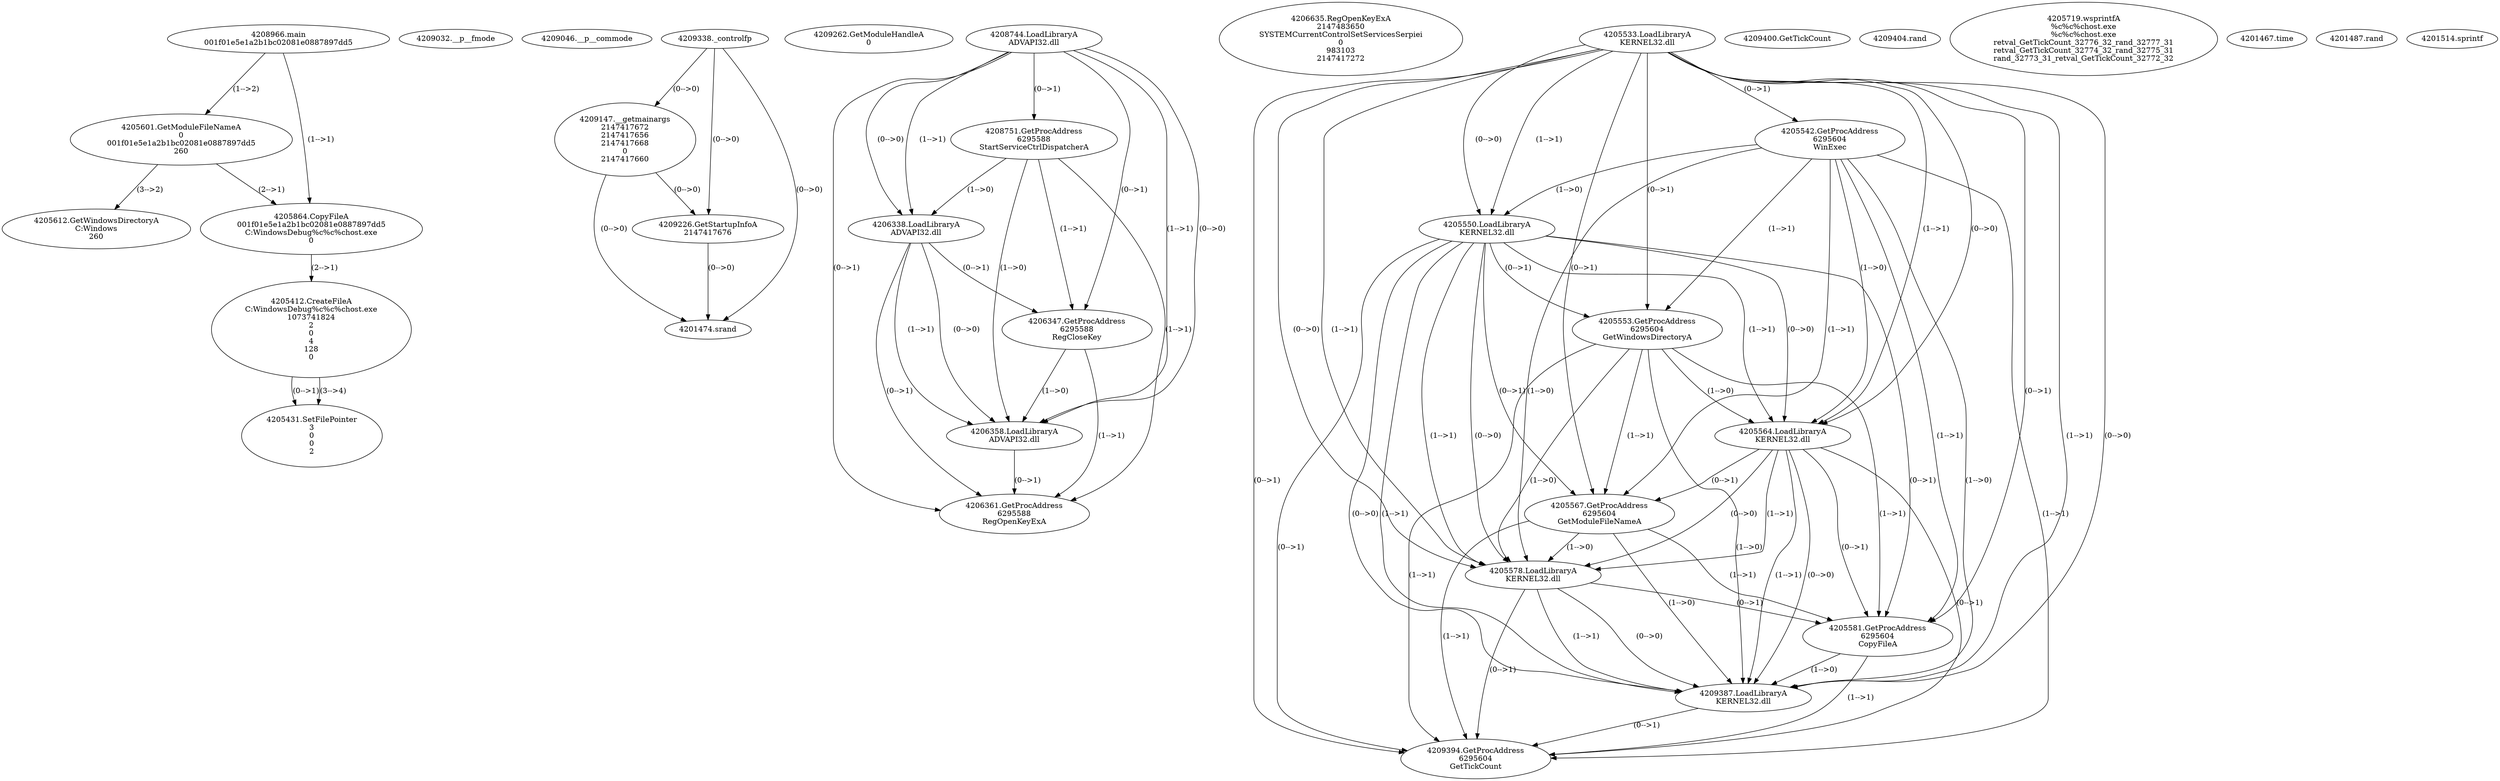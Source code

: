 // Global SCDG with merge call
digraph {
	0 [label="4208966.main
001f01e5e1a2b1bc02081e0887897dd5"]
	1 [label="4209032.__p__fmode
"]
	2 [label="4209046.__p__commode
"]
	3 [label="4209338._controlfp
"]
	4 [label="4209147.__getmainargs
2147417672
2147417656
2147417668
0
2147417660"]
	3 -> 4 [label="(0-->0)"]
	5 [label="4209226.GetStartupInfoA
2147417676"]
	3 -> 5 [label="(0-->0)"]
	4 -> 5 [label="(0-->0)"]
	6 [label="4209262.GetModuleHandleA
0"]
	7 [label="4208744.LoadLibraryA
ADVAPI32.dll"]
	8 [label="4208751.GetProcAddress
6295588
StartServiceCtrlDispatcherA"]
	7 -> 8 [label="(0-->1)"]
	9 [label="4206338.LoadLibraryA
ADVAPI32.dll"]
	7 -> 9 [label="(1-->1)"]
	7 -> 9 [label="(0-->0)"]
	8 -> 9 [label="(1-->0)"]
	10 [label="4206347.GetProcAddress
6295588
RegCloseKey"]
	7 -> 10 [label="(0-->1)"]
	8 -> 10 [label="(1-->1)"]
	9 -> 10 [label="(0-->1)"]
	11 [label="4206358.LoadLibraryA
ADVAPI32.dll"]
	7 -> 11 [label="(1-->1)"]
	9 -> 11 [label="(1-->1)"]
	7 -> 11 [label="(0-->0)"]
	8 -> 11 [label="(1-->0)"]
	9 -> 11 [label="(0-->0)"]
	10 -> 11 [label="(1-->0)"]
	12 [label="4206361.GetProcAddress
6295588
RegOpenKeyExA"]
	7 -> 12 [label="(0-->1)"]
	8 -> 12 [label="(1-->1)"]
	9 -> 12 [label="(0-->1)"]
	10 -> 12 [label="(1-->1)"]
	11 -> 12 [label="(0-->1)"]
	13 [label="4206635.RegOpenKeyExA
2147483650
SYSTEM\CurrentControlSet\Services\Serpiei
0
983103
2147417272"]
	14 [label="4205533.LoadLibraryA
KERNEL32.dll"]
	15 [label="4205542.GetProcAddress
6295604
WinExec"]
	14 -> 15 [label="(0-->1)"]
	16 [label="4205550.LoadLibraryA
KERNEL32.dll"]
	14 -> 16 [label="(1-->1)"]
	14 -> 16 [label="(0-->0)"]
	15 -> 16 [label="(1-->0)"]
	17 [label="4205553.GetProcAddress
6295604
GetWindowsDirectoryA"]
	14 -> 17 [label="(0-->1)"]
	15 -> 17 [label="(1-->1)"]
	16 -> 17 [label="(0-->1)"]
	18 [label="4205564.LoadLibraryA
KERNEL32.dll"]
	14 -> 18 [label="(1-->1)"]
	16 -> 18 [label="(1-->1)"]
	14 -> 18 [label="(0-->0)"]
	15 -> 18 [label="(1-->0)"]
	16 -> 18 [label="(0-->0)"]
	17 -> 18 [label="(1-->0)"]
	19 [label="4205567.GetProcAddress
6295604
GetModuleFileNameA"]
	14 -> 19 [label="(0-->1)"]
	15 -> 19 [label="(1-->1)"]
	16 -> 19 [label="(0-->1)"]
	17 -> 19 [label="(1-->1)"]
	18 -> 19 [label="(0-->1)"]
	20 [label="4205578.LoadLibraryA
KERNEL32.dll"]
	14 -> 20 [label="(1-->1)"]
	16 -> 20 [label="(1-->1)"]
	18 -> 20 [label="(1-->1)"]
	14 -> 20 [label="(0-->0)"]
	15 -> 20 [label="(1-->0)"]
	16 -> 20 [label="(0-->0)"]
	17 -> 20 [label="(1-->0)"]
	18 -> 20 [label="(0-->0)"]
	19 -> 20 [label="(1-->0)"]
	21 [label="4205581.GetProcAddress
6295604
CopyFileA"]
	14 -> 21 [label="(0-->1)"]
	15 -> 21 [label="(1-->1)"]
	16 -> 21 [label="(0-->1)"]
	17 -> 21 [label="(1-->1)"]
	18 -> 21 [label="(0-->1)"]
	19 -> 21 [label="(1-->1)"]
	20 -> 21 [label="(0-->1)"]
	22 [label="4205601.GetModuleFileNameA
0
001f01e5e1a2b1bc02081e0887897dd5
260"]
	0 -> 22 [label="(1-->2)"]
	23 [label="4205612.GetWindowsDirectoryA
C:\Windows
260"]
	22 -> 23 [label="(3-->2)"]
	24 [label="4209387.LoadLibraryA
KERNEL32.dll"]
	14 -> 24 [label="(1-->1)"]
	16 -> 24 [label="(1-->1)"]
	18 -> 24 [label="(1-->1)"]
	20 -> 24 [label="(1-->1)"]
	14 -> 24 [label="(0-->0)"]
	15 -> 24 [label="(1-->0)"]
	16 -> 24 [label="(0-->0)"]
	17 -> 24 [label="(1-->0)"]
	18 -> 24 [label="(0-->0)"]
	19 -> 24 [label="(1-->0)"]
	20 -> 24 [label="(0-->0)"]
	21 -> 24 [label="(1-->0)"]
	25 [label="4209394.GetProcAddress
6295604
GetTickCount"]
	14 -> 25 [label="(0-->1)"]
	15 -> 25 [label="(1-->1)"]
	16 -> 25 [label="(0-->1)"]
	17 -> 25 [label="(1-->1)"]
	18 -> 25 [label="(0-->1)"]
	19 -> 25 [label="(1-->1)"]
	20 -> 25 [label="(0-->1)"]
	21 -> 25 [label="(1-->1)"]
	24 -> 25 [label="(0-->1)"]
	26 [label="4209400.GetTickCount
"]
	27 [label="4209404.rand
"]
	28 [label="4205719.wsprintfA
%c%c%chost.exe
%c%c%chost.exe
retval_GetTickCount_32776_32_rand_32777_31
retval_GetTickCount_32774_32_rand_32775_31
rand_32773_31_retval_GetTickCount_32772_32"]
	29 [label="4205864.CopyFileA
001f01e5e1a2b1bc02081e0887897dd5
C:\Windows\Debug\%c%c%chost.exe
0"]
	0 -> 29 [label="(1-->1)"]
	22 -> 29 [label="(2-->1)"]
	30 [label="4205412.CreateFileA
C:\Windows\Debug\%c%c%chost.exe
1073741824
2
0
4
128
0"]
	29 -> 30 [label="(2-->1)"]
	31 [label="4205431.SetFilePointer
3
0
0
2"]
	30 -> 31 [label="(0-->1)"]
	30 -> 31 [label="(3-->4)"]
	32 [label="4201467.time
"]
	33 [label="4201474.srand
"]
	3 -> 33 [label="(0-->0)"]
	4 -> 33 [label="(0-->0)"]
	5 -> 33 [label="(0-->0)"]
	34 [label="4201487.rand
"]
	35 [label="4201514.sprintf
"]
}
